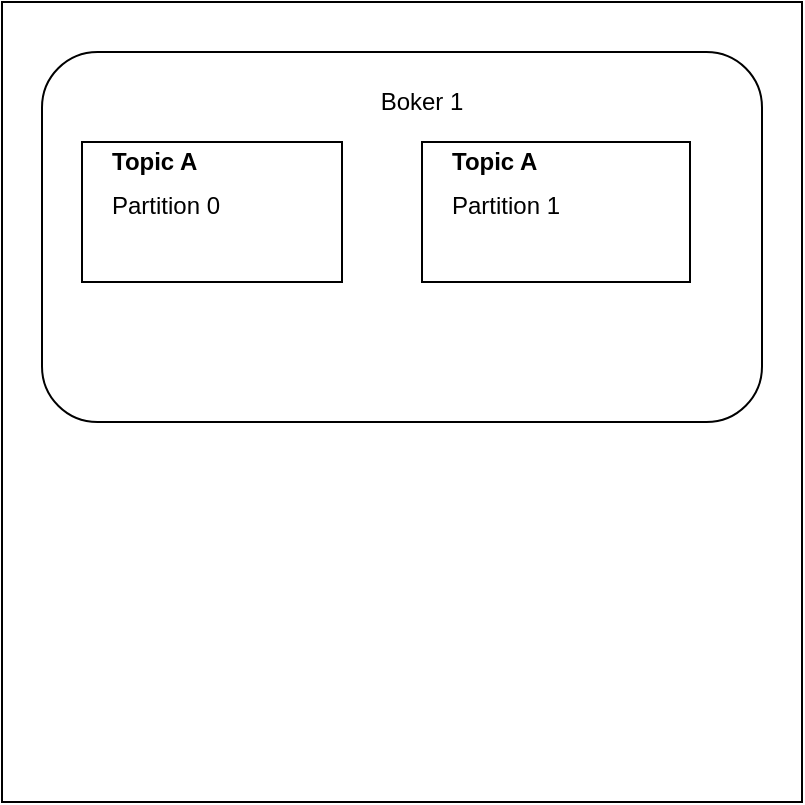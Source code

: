 <mxfile version="14.6.11" type="github">
  <diagram id="NNJm2ZnipQkBdvsmDhTs" name="Page-1">
    <mxGraphModel dx="868" dy="450" grid="1" gridSize="10" guides="1" tooltips="1" connect="1" arrows="1" fold="1" page="1" pageScale="1" pageWidth="827" pageHeight="1169" math="0" shadow="0">
      <root>
        <mxCell id="0" />
        <mxCell id="1" parent="0" />
        <mxCell id="ZUcZ3aQIkIUEAW7qEO7h-1" value="" style="whiteSpace=wrap;html=1;aspect=fixed;" vertex="1" parent="1">
          <mxGeometry x="190" y="180" width="400" height="400" as="geometry" />
        </mxCell>
        <mxCell id="ZUcZ3aQIkIUEAW7qEO7h-2" value="" style="rounded=1;whiteSpace=wrap;html=1;" vertex="1" parent="1">
          <mxGeometry x="210" y="205" width="360" height="185" as="geometry" />
        </mxCell>
        <mxCell id="ZUcZ3aQIkIUEAW7qEO7h-3" value="Boker 1" style="text;html=1;strokeColor=none;fillColor=none;align=center;verticalAlign=middle;whiteSpace=wrap;rounded=0;" vertex="1" parent="1">
          <mxGeometry x="370" y="220" width="60" height="20" as="geometry" />
        </mxCell>
        <mxCell id="ZUcZ3aQIkIUEAW7qEO7h-4" value="" style="rounded=0;whiteSpace=wrap;html=1;" vertex="1" parent="1">
          <mxGeometry x="230" y="250" width="130" height="70" as="geometry" />
        </mxCell>
        <mxCell id="ZUcZ3aQIkIUEAW7qEO7h-5" value="" style="rounded=0;whiteSpace=wrap;html=1;" vertex="1" parent="1">
          <mxGeometry x="400" y="250" width="134" height="70" as="geometry" />
        </mxCell>
        <mxCell id="ZUcZ3aQIkIUEAW7qEO7h-6" value="&lt;h1 style=&quot;font-size: 12px&quot;&gt;Topic A&lt;/h1&gt;&lt;div&gt;Partition 0&lt;/div&gt;" style="text;html=1;strokeColor=none;fillColor=none;spacing=5;spacingTop=-20;whiteSpace=wrap;overflow=hidden;rounded=0;fontSize=12;" vertex="1" parent="1">
          <mxGeometry x="240" y="255" width="80" height="60" as="geometry" />
        </mxCell>
        <mxCell id="ZUcZ3aQIkIUEAW7qEO7h-7" value="&lt;h1 style=&quot;font-size: 12px&quot;&gt;Topic A&lt;/h1&gt;&lt;div&gt;Partition 1&lt;/div&gt;" style="text;html=1;strokeColor=none;fillColor=none;spacing=5;spacingTop=-20;whiteSpace=wrap;overflow=hidden;rounded=0;fontSize=12;" vertex="1" parent="1">
          <mxGeometry x="410" y="255" width="80" height="60" as="geometry" />
        </mxCell>
      </root>
    </mxGraphModel>
  </diagram>
</mxfile>
